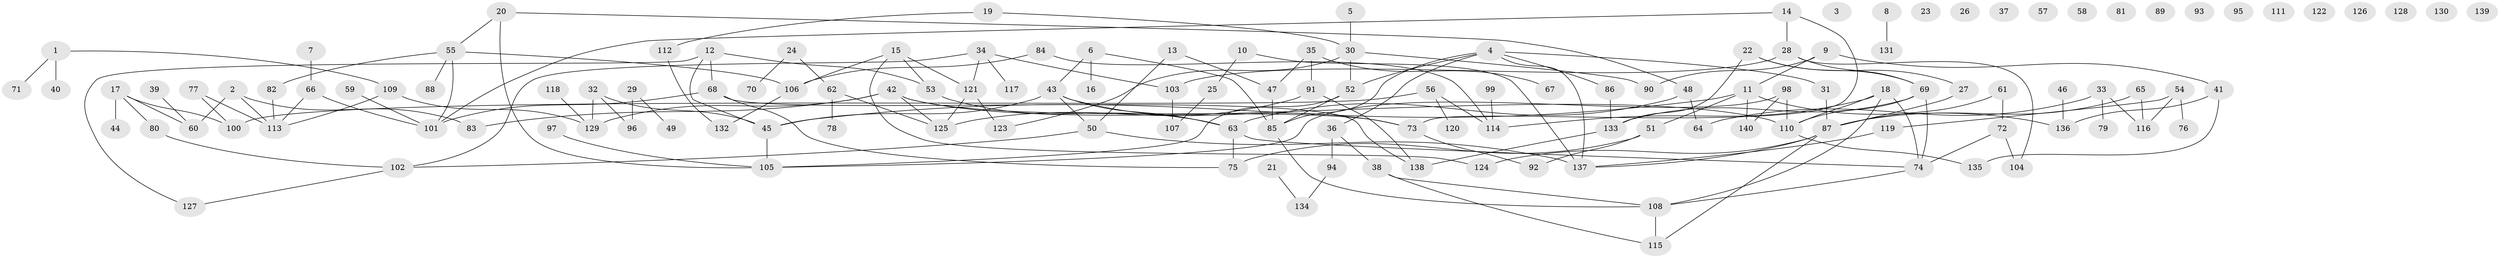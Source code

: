 // Generated by graph-tools (version 1.1) at 2025/49/03/09/25 03:49:06]
// undirected, 140 vertices, 174 edges
graph export_dot {
graph [start="1"]
  node [color=gray90,style=filled];
  1;
  2;
  3;
  4;
  5;
  6;
  7;
  8;
  9;
  10;
  11;
  12;
  13;
  14;
  15;
  16;
  17;
  18;
  19;
  20;
  21;
  22;
  23;
  24;
  25;
  26;
  27;
  28;
  29;
  30;
  31;
  32;
  33;
  34;
  35;
  36;
  37;
  38;
  39;
  40;
  41;
  42;
  43;
  44;
  45;
  46;
  47;
  48;
  49;
  50;
  51;
  52;
  53;
  54;
  55;
  56;
  57;
  58;
  59;
  60;
  61;
  62;
  63;
  64;
  65;
  66;
  67;
  68;
  69;
  70;
  71;
  72;
  73;
  74;
  75;
  76;
  77;
  78;
  79;
  80;
  81;
  82;
  83;
  84;
  85;
  86;
  87;
  88;
  89;
  90;
  91;
  92;
  93;
  94;
  95;
  96;
  97;
  98;
  99;
  100;
  101;
  102;
  103;
  104;
  105;
  106;
  107;
  108;
  109;
  110;
  111;
  112;
  113;
  114;
  115;
  116;
  117;
  118;
  119;
  120;
  121;
  122;
  123;
  124;
  125;
  126;
  127;
  128;
  129;
  130;
  131;
  132;
  133;
  134;
  135;
  136;
  137;
  138;
  139;
  140;
  1 -- 40;
  1 -- 71;
  1 -- 109;
  2 -- 60;
  2 -- 83;
  2 -- 113;
  4 -- 31;
  4 -- 36;
  4 -- 52;
  4 -- 85;
  4 -- 86;
  4 -- 137;
  5 -- 30;
  6 -- 16;
  6 -- 43;
  6 -- 85;
  7 -- 66;
  8 -- 131;
  9 -- 11;
  9 -- 41;
  9 -- 90;
  10 -- 25;
  10 -- 137;
  11 -- 45;
  11 -- 51;
  11 -- 136;
  11 -- 140;
  12 -- 45;
  12 -- 53;
  12 -- 68;
  12 -- 127;
  13 -- 47;
  13 -- 50;
  14 -- 28;
  14 -- 73;
  14 -- 101;
  15 -- 53;
  15 -- 106;
  15 -- 121;
  15 -- 124;
  17 -- 44;
  17 -- 60;
  17 -- 80;
  17 -- 100;
  18 -- 74;
  18 -- 108;
  18 -- 110;
  18 -- 114;
  19 -- 30;
  19 -- 112;
  20 -- 48;
  20 -- 55;
  20 -- 105;
  21 -- 134;
  22 -- 27;
  22 -- 69;
  22 -- 133;
  24 -- 62;
  24 -- 70;
  25 -- 107;
  27 -- 87;
  28 -- 69;
  28 -- 103;
  28 -- 104;
  29 -- 49;
  29 -- 96;
  30 -- 52;
  30 -- 90;
  30 -- 123;
  31 -- 87;
  32 -- 45;
  32 -- 96;
  32 -- 129;
  33 -- 64;
  33 -- 79;
  33 -- 116;
  34 -- 102;
  34 -- 103;
  34 -- 117;
  34 -- 121;
  35 -- 47;
  35 -- 67;
  35 -- 91;
  36 -- 38;
  36 -- 94;
  38 -- 108;
  38 -- 115;
  39 -- 60;
  41 -- 135;
  41 -- 136;
  42 -- 73;
  42 -- 83;
  42 -- 110;
  42 -- 125;
  42 -- 129;
  43 -- 45;
  43 -- 50;
  43 -- 63;
  43 -- 73;
  45 -- 105;
  46 -- 136;
  47 -- 85;
  48 -- 63;
  48 -- 64;
  50 -- 102;
  50 -- 137;
  51 -- 75;
  51 -- 92;
  52 -- 85;
  52 -- 105;
  53 -- 63;
  54 -- 76;
  54 -- 116;
  54 -- 119;
  55 -- 82;
  55 -- 88;
  55 -- 101;
  55 -- 106;
  56 -- 100;
  56 -- 114;
  56 -- 120;
  59 -- 101;
  61 -- 72;
  61 -- 87;
  62 -- 78;
  62 -- 125;
  63 -- 74;
  63 -- 75;
  65 -- 87;
  65 -- 116;
  66 -- 101;
  66 -- 113;
  68 -- 75;
  68 -- 101;
  68 -- 138;
  69 -- 74;
  69 -- 110;
  69 -- 133;
  72 -- 74;
  72 -- 104;
  73 -- 92;
  74 -- 108;
  77 -- 100;
  77 -- 113;
  80 -- 102;
  82 -- 113;
  84 -- 106;
  84 -- 114;
  85 -- 108;
  86 -- 133;
  87 -- 115;
  87 -- 124;
  87 -- 137;
  91 -- 125;
  91 -- 138;
  94 -- 134;
  97 -- 105;
  98 -- 105;
  98 -- 110;
  98 -- 140;
  99 -- 114;
  102 -- 127;
  103 -- 107;
  106 -- 132;
  108 -- 115;
  109 -- 113;
  109 -- 129;
  110 -- 135;
  112 -- 132;
  118 -- 129;
  119 -- 137;
  121 -- 123;
  121 -- 125;
  133 -- 138;
}
